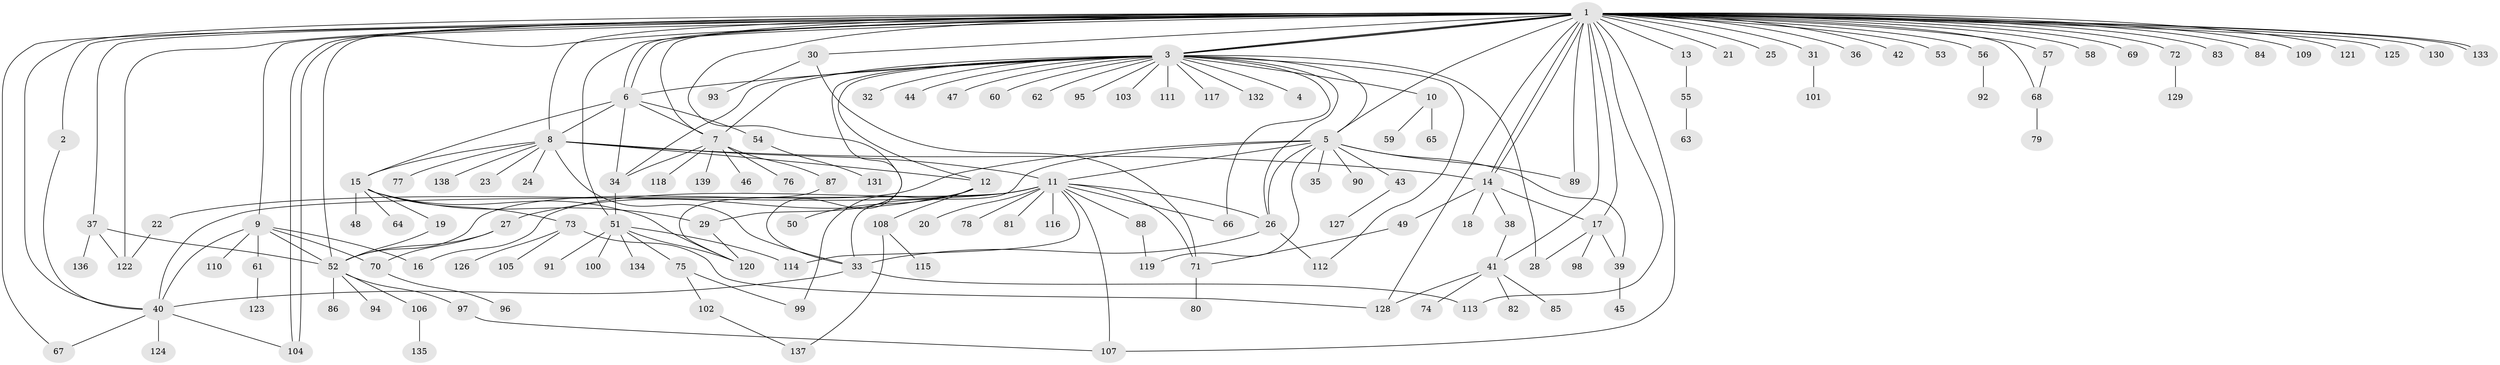 // coarse degree distribution, {39: 0.011904761904761904, 2: 0.16666666666666666, 20: 0.011904761904761904, 1: 0.5119047619047619, 10: 0.011904761904761904, 7: 0.03571428571428571, 8: 0.011904761904761904, 6: 0.023809523809523808, 5: 0.05952380952380952, 4: 0.047619047619047616, 12: 0.011904761904761904, 3: 0.08333333333333333, 9: 0.011904761904761904}
// Generated by graph-tools (version 1.1) at 2025/50/03/04/25 22:50:09]
// undirected, 139 vertices, 199 edges
graph export_dot {
  node [color=gray90,style=filled];
  1;
  2;
  3;
  4;
  5;
  6;
  7;
  8;
  9;
  10;
  11;
  12;
  13;
  14;
  15;
  16;
  17;
  18;
  19;
  20;
  21;
  22;
  23;
  24;
  25;
  26;
  27;
  28;
  29;
  30;
  31;
  32;
  33;
  34;
  35;
  36;
  37;
  38;
  39;
  40;
  41;
  42;
  43;
  44;
  45;
  46;
  47;
  48;
  49;
  50;
  51;
  52;
  53;
  54;
  55;
  56;
  57;
  58;
  59;
  60;
  61;
  62;
  63;
  64;
  65;
  66;
  67;
  68;
  69;
  70;
  71;
  72;
  73;
  74;
  75;
  76;
  77;
  78;
  79;
  80;
  81;
  82;
  83;
  84;
  85;
  86;
  87;
  88;
  89;
  90;
  91;
  92;
  93;
  94;
  95;
  96;
  97;
  98;
  99;
  100;
  101;
  102;
  103;
  104;
  105;
  106;
  107;
  108;
  109;
  110;
  111;
  112;
  113;
  114;
  115;
  116;
  117;
  118;
  119;
  120;
  121;
  122;
  123;
  124;
  125;
  126;
  127;
  128;
  129;
  130;
  131;
  132;
  133;
  134;
  135;
  136;
  137;
  138;
  139;
  1 -- 2;
  1 -- 3;
  1 -- 3;
  1 -- 3;
  1 -- 5;
  1 -- 6;
  1 -- 6;
  1 -- 7;
  1 -- 8;
  1 -- 9;
  1 -- 13;
  1 -- 14;
  1 -- 14;
  1 -- 17;
  1 -- 21;
  1 -- 25;
  1 -- 30;
  1 -- 31;
  1 -- 33;
  1 -- 36;
  1 -- 37;
  1 -- 40;
  1 -- 41;
  1 -- 42;
  1 -- 51;
  1 -- 52;
  1 -- 53;
  1 -- 56;
  1 -- 57;
  1 -- 58;
  1 -- 67;
  1 -- 68;
  1 -- 69;
  1 -- 72;
  1 -- 83;
  1 -- 84;
  1 -- 89;
  1 -- 104;
  1 -- 104;
  1 -- 107;
  1 -- 109;
  1 -- 113;
  1 -- 121;
  1 -- 122;
  1 -- 125;
  1 -- 128;
  1 -- 130;
  1 -- 133;
  1 -- 133;
  2 -- 40;
  3 -- 4;
  3 -- 5;
  3 -- 6;
  3 -- 7;
  3 -- 10;
  3 -- 12;
  3 -- 26;
  3 -- 28;
  3 -- 29;
  3 -- 32;
  3 -- 34;
  3 -- 44;
  3 -- 47;
  3 -- 60;
  3 -- 62;
  3 -- 66;
  3 -- 95;
  3 -- 103;
  3 -- 111;
  3 -- 112;
  3 -- 117;
  3 -- 132;
  5 -- 11;
  5 -- 26;
  5 -- 33;
  5 -- 35;
  5 -- 39;
  5 -- 43;
  5 -- 52;
  5 -- 89;
  5 -- 90;
  5 -- 119;
  6 -- 7;
  6 -- 8;
  6 -- 15;
  6 -- 34;
  6 -- 54;
  7 -- 34;
  7 -- 46;
  7 -- 76;
  7 -- 87;
  7 -- 118;
  7 -- 139;
  8 -- 11;
  8 -- 12;
  8 -- 14;
  8 -- 15;
  8 -- 23;
  8 -- 24;
  8 -- 33;
  8 -- 77;
  8 -- 138;
  9 -- 16;
  9 -- 40;
  9 -- 52;
  9 -- 61;
  9 -- 70;
  9 -- 110;
  10 -- 59;
  10 -- 65;
  11 -- 16;
  11 -- 20;
  11 -- 22;
  11 -- 26;
  11 -- 40;
  11 -- 66;
  11 -- 71;
  11 -- 78;
  11 -- 81;
  11 -- 88;
  11 -- 107;
  11 -- 114;
  11 -- 116;
  12 -- 27;
  12 -- 50;
  12 -- 99;
  12 -- 108;
  13 -- 55;
  14 -- 17;
  14 -- 18;
  14 -- 38;
  14 -- 49;
  15 -- 19;
  15 -- 29;
  15 -- 48;
  15 -- 64;
  15 -- 73;
  15 -- 120;
  17 -- 28;
  17 -- 39;
  17 -- 98;
  19 -- 52;
  22 -- 122;
  26 -- 33;
  26 -- 112;
  27 -- 52;
  27 -- 70;
  29 -- 120;
  30 -- 71;
  30 -- 93;
  31 -- 101;
  33 -- 40;
  33 -- 113;
  34 -- 51;
  37 -- 52;
  37 -- 122;
  37 -- 136;
  38 -- 41;
  39 -- 45;
  40 -- 67;
  40 -- 104;
  40 -- 124;
  41 -- 74;
  41 -- 82;
  41 -- 85;
  41 -- 128;
  43 -- 127;
  49 -- 71;
  51 -- 75;
  51 -- 91;
  51 -- 100;
  51 -- 114;
  51 -- 120;
  51 -- 134;
  52 -- 86;
  52 -- 94;
  52 -- 97;
  52 -- 106;
  54 -- 131;
  55 -- 63;
  56 -- 92;
  57 -- 68;
  61 -- 123;
  68 -- 79;
  70 -- 96;
  71 -- 80;
  72 -- 129;
  73 -- 105;
  73 -- 126;
  73 -- 128;
  75 -- 99;
  75 -- 102;
  87 -- 120;
  88 -- 119;
  97 -- 107;
  102 -- 137;
  106 -- 135;
  108 -- 115;
  108 -- 137;
}
